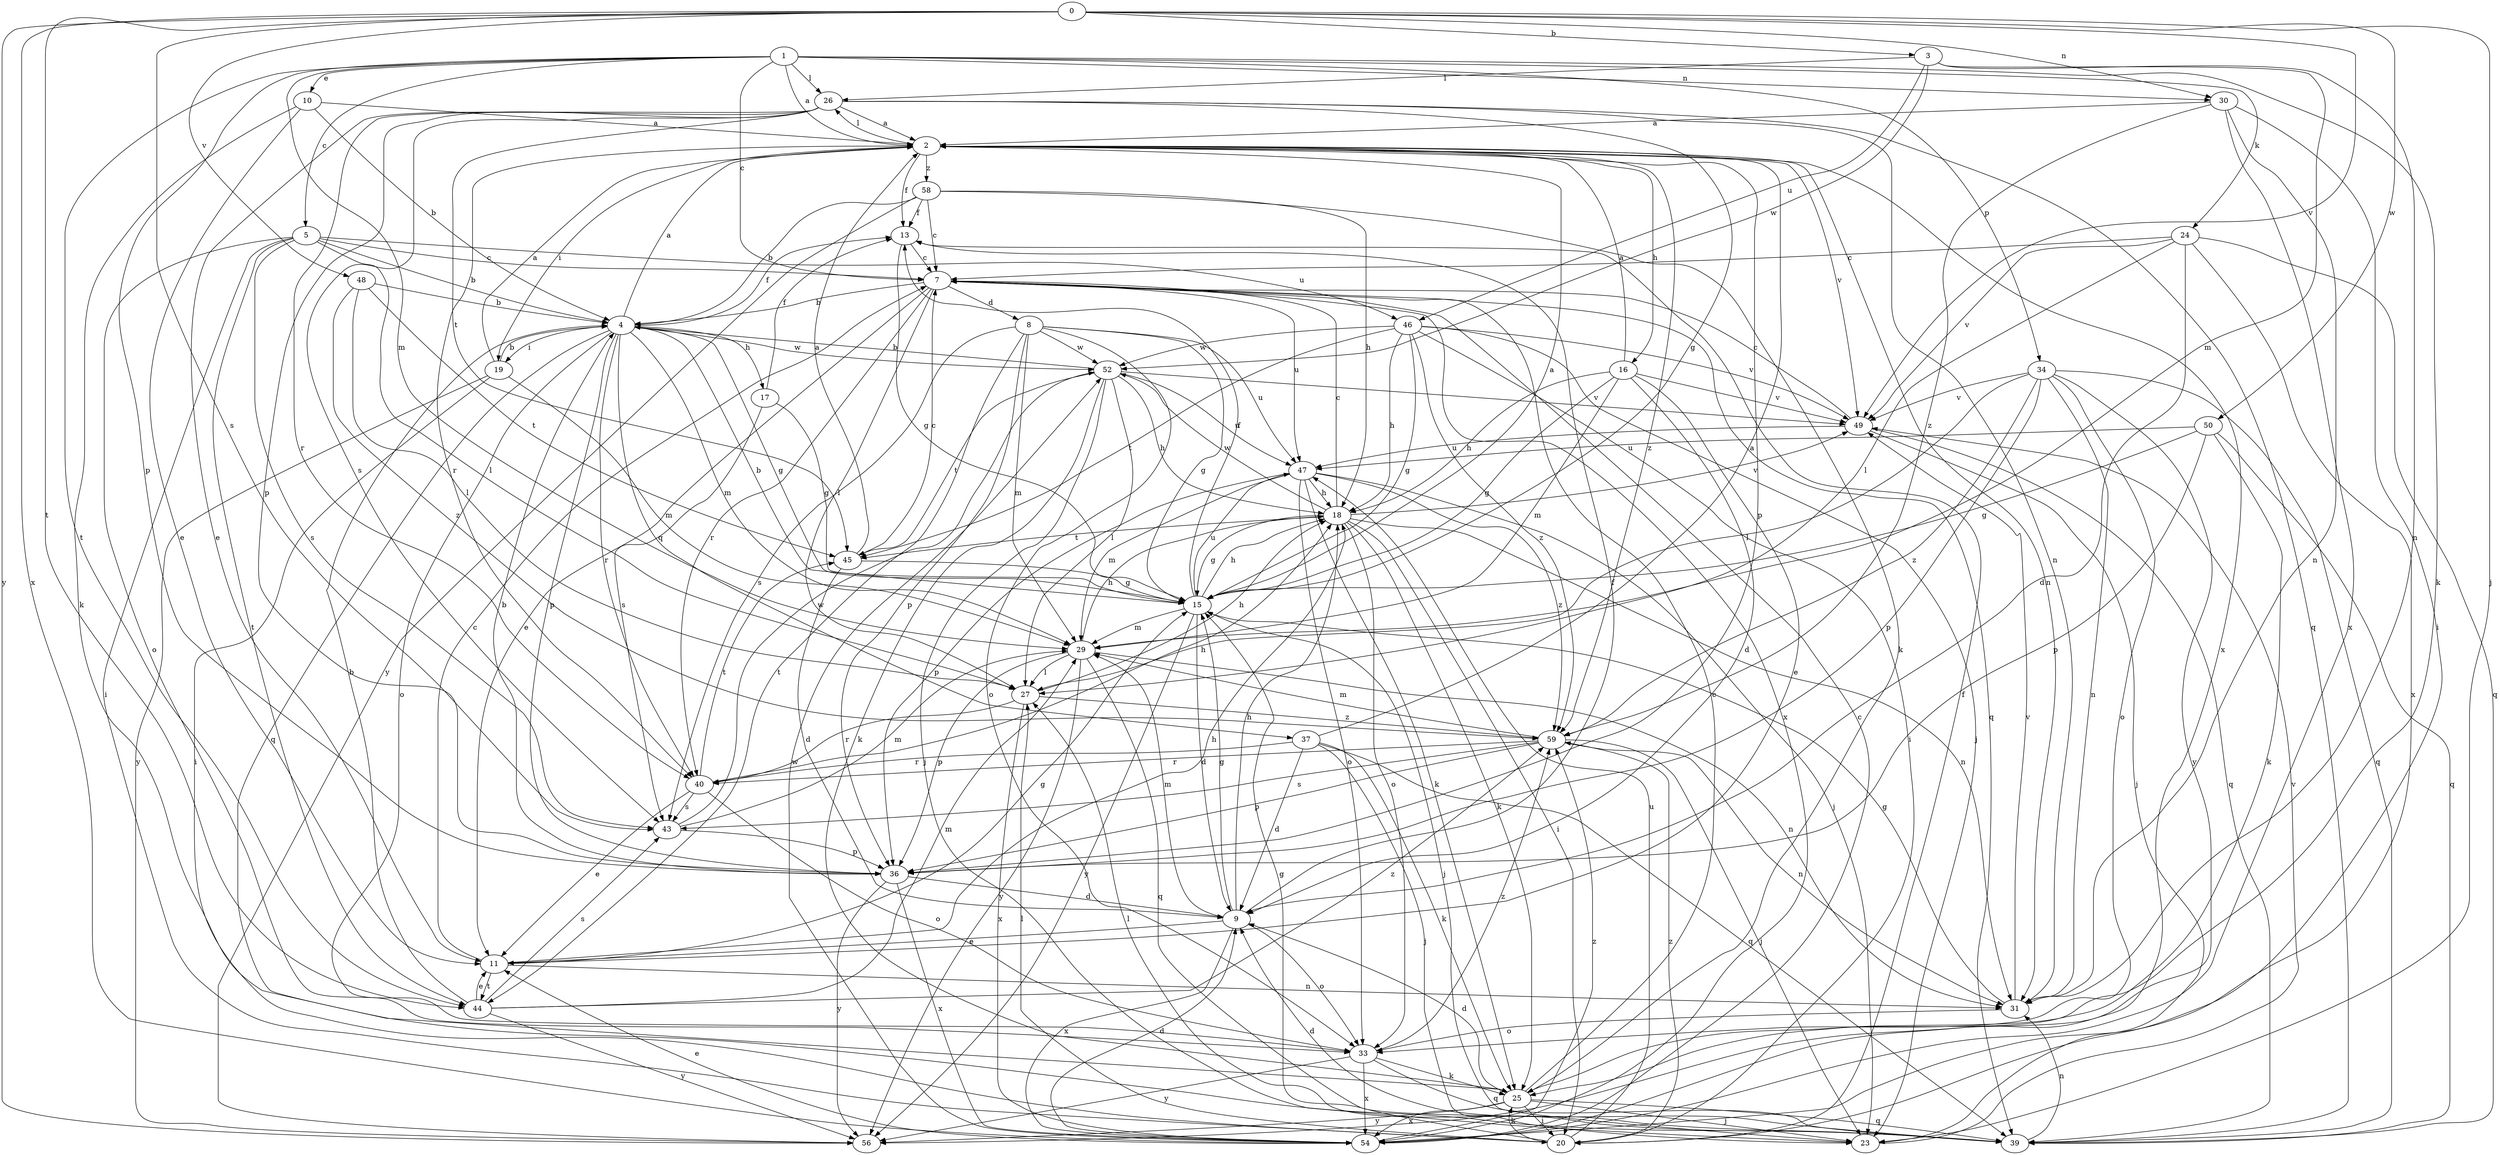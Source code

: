 strict digraph  {
0;
1;
2;
3;
4;
5;
7;
8;
9;
10;
11;
13;
15;
16;
17;
18;
19;
20;
23;
24;
25;
26;
27;
29;
30;
31;
33;
34;
36;
37;
39;
40;
43;
44;
45;
46;
47;
48;
49;
50;
52;
54;
56;
58;
59;
0 -> 3  [label=b];
0 -> 23  [label=j];
0 -> 30  [label=n];
0 -> 43  [label=s];
0 -> 44  [label=t];
0 -> 48  [label=v];
0 -> 49  [label=v];
0 -> 50  [label=w];
0 -> 54  [label=x];
0 -> 56  [label=y];
1 -> 2  [label=a];
1 -> 5  [label=c];
1 -> 7  [label=c];
1 -> 10  [label=e];
1 -> 24  [label=k];
1 -> 25  [label=k];
1 -> 26  [label=l];
1 -> 29  [label=m];
1 -> 30  [label=n];
1 -> 34  [label=p];
1 -> 36  [label=p];
1 -> 44  [label=t];
2 -> 13  [label=f];
2 -> 16  [label=h];
2 -> 19  [label=i];
2 -> 26  [label=l];
2 -> 31  [label=n];
2 -> 36  [label=p];
2 -> 40  [label=r];
2 -> 49  [label=v];
2 -> 54  [label=x];
2 -> 58  [label=z];
2 -> 59  [label=z];
3 -> 26  [label=l];
3 -> 29  [label=m];
3 -> 31  [label=n];
3 -> 46  [label=u];
3 -> 52  [label=w];
4 -> 2  [label=a];
4 -> 13  [label=f];
4 -> 15  [label=g];
4 -> 17  [label=h];
4 -> 19  [label=i];
4 -> 29  [label=m];
4 -> 33  [label=o];
4 -> 36  [label=p];
4 -> 37  [label=q];
4 -> 39  [label=q];
4 -> 40  [label=r];
4 -> 52  [label=w];
5 -> 4  [label=b];
5 -> 7  [label=c];
5 -> 20  [label=i];
5 -> 27  [label=l];
5 -> 33  [label=o];
5 -> 43  [label=s];
5 -> 44  [label=t];
5 -> 46  [label=u];
7 -> 4  [label=b];
7 -> 8  [label=d];
7 -> 11  [label=e];
7 -> 27  [label=l];
7 -> 39  [label=q];
7 -> 40  [label=r];
7 -> 47  [label=u];
7 -> 54  [label=x];
8 -> 15  [label=g];
8 -> 29  [label=m];
8 -> 33  [label=o];
8 -> 36  [label=p];
8 -> 43  [label=s];
8 -> 44  [label=t];
8 -> 47  [label=u];
8 -> 52  [label=w];
9 -> 11  [label=e];
9 -> 13  [label=f];
9 -> 15  [label=g];
9 -> 18  [label=h];
9 -> 29  [label=m];
9 -> 33  [label=o];
9 -> 54  [label=x];
10 -> 2  [label=a];
10 -> 4  [label=b];
10 -> 11  [label=e];
10 -> 25  [label=k];
11 -> 7  [label=c];
11 -> 15  [label=g];
11 -> 18  [label=h];
11 -> 31  [label=n];
11 -> 44  [label=t];
13 -> 7  [label=c];
13 -> 15  [label=g];
15 -> 2  [label=a];
15 -> 4  [label=b];
15 -> 9  [label=d];
15 -> 13  [label=f];
15 -> 18  [label=h];
15 -> 23  [label=j];
15 -> 29  [label=m];
15 -> 47  [label=u];
15 -> 56  [label=y];
16 -> 2  [label=a];
16 -> 9  [label=d];
16 -> 11  [label=e];
16 -> 15  [label=g];
16 -> 18  [label=h];
16 -> 29  [label=m];
16 -> 49  [label=v];
17 -> 13  [label=f];
17 -> 15  [label=g];
17 -> 43  [label=s];
18 -> 7  [label=c];
18 -> 15  [label=g];
18 -> 20  [label=i];
18 -> 25  [label=k];
18 -> 31  [label=n];
18 -> 33  [label=o];
18 -> 45  [label=t];
18 -> 49  [label=v];
18 -> 52  [label=w];
19 -> 2  [label=a];
19 -> 4  [label=b];
19 -> 20  [label=i];
19 -> 29  [label=m];
19 -> 56  [label=y];
20 -> 13  [label=f];
20 -> 15  [label=g];
20 -> 25  [label=k];
20 -> 27  [label=l];
20 -> 47  [label=u];
20 -> 59  [label=z];
23 -> 49  [label=v];
24 -> 7  [label=c];
24 -> 9  [label=d];
24 -> 27  [label=l];
24 -> 39  [label=q];
24 -> 49  [label=v];
24 -> 54  [label=x];
25 -> 7  [label=c];
25 -> 9  [label=d];
25 -> 20  [label=i];
25 -> 23  [label=j];
25 -> 39  [label=q];
25 -> 54  [label=x];
25 -> 56  [label=y];
26 -> 2  [label=a];
26 -> 11  [label=e];
26 -> 15  [label=g];
26 -> 31  [label=n];
26 -> 36  [label=p];
26 -> 39  [label=q];
26 -> 40  [label=r];
26 -> 43  [label=s];
26 -> 45  [label=t];
27 -> 18  [label=h];
27 -> 40  [label=r];
27 -> 54  [label=x];
27 -> 59  [label=z];
29 -> 18  [label=h];
29 -> 27  [label=l];
29 -> 31  [label=n];
29 -> 36  [label=p];
29 -> 39  [label=q];
29 -> 56  [label=y];
30 -> 2  [label=a];
30 -> 20  [label=i];
30 -> 31  [label=n];
30 -> 54  [label=x];
30 -> 59  [label=z];
31 -> 15  [label=g];
31 -> 33  [label=o];
31 -> 49  [label=v];
33 -> 25  [label=k];
33 -> 39  [label=q];
33 -> 54  [label=x];
33 -> 56  [label=y];
33 -> 59  [label=z];
34 -> 27  [label=l];
34 -> 31  [label=n];
34 -> 33  [label=o];
34 -> 36  [label=p];
34 -> 39  [label=q];
34 -> 49  [label=v];
34 -> 56  [label=y];
34 -> 59  [label=z];
36 -> 4  [label=b];
36 -> 9  [label=d];
36 -> 54  [label=x];
36 -> 56  [label=y];
37 -> 2  [label=a];
37 -> 9  [label=d];
37 -> 23  [label=j];
37 -> 25  [label=k];
37 -> 39  [label=q];
37 -> 40  [label=r];
39 -> 9  [label=d];
39 -> 27  [label=l];
39 -> 31  [label=n];
40 -> 11  [label=e];
40 -> 18  [label=h];
40 -> 33  [label=o];
40 -> 43  [label=s];
40 -> 45  [label=t];
43 -> 29  [label=m];
43 -> 36  [label=p];
43 -> 52  [label=w];
44 -> 4  [label=b];
44 -> 11  [label=e];
44 -> 29  [label=m];
44 -> 43  [label=s];
44 -> 56  [label=y];
44 -> 59  [label=z];
45 -> 2  [label=a];
45 -> 7  [label=c];
45 -> 9  [label=d];
45 -> 15  [label=g];
46 -> 15  [label=g];
46 -> 18  [label=h];
46 -> 20  [label=i];
46 -> 23  [label=j];
46 -> 45  [label=t];
46 -> 49  [label=v];
46 -> 52  [label=w];
46 -> 59  [label=z];
47 -> 18  [label=h];
47 -> 23  [label=j];
47 -> 25  [label=k];
47 -> 29  [label=m];
47 -> 33  [label=o];
47 -> 36  [label=p];
47 -> 59  [label=z];
48 -> 4  [label=b];
48 -> 27  [label=l];
48 -> 45  [label=t];
48 -> 59  [label=z];
49 -> 7  [label=c];
49 -> 23  [label=j];
49 -> 39  [label=q];
49 -> 47  [label=u];
50 -> 15  [label=g];
50 -> 25  [label=k];
50 -> 36  [label=p];
50 -> 39  [label=q];
50 -> 47  [label=u];
52 -> 4  [label=b];
52 -> 18  [label=h];
52 -> 23  [label=j];
52 -> 25  [label=k];
52 -> 27  [label=l];
52 -> 45  [label=t];
52 -> 47  [label=u];
52 -> 49  [label=v];
54 -> 7  [label=c];
54 -> 9  [label=d];
54 -> 11  [label=e];
54 -> 52  [label=w];
54 -> 59  [label=z];
58 -> 4  [label=b];
58 -> 7  [label=c];
58 -> 13  [label=f];
58 -> 18  [label=h];
58 -> 25  [label=k];
58 -> 56  [label=y];
59 -> 23  [label=j];
59 -> 29  [label=m];
59 -> 31  [label=n];
59 -> 36  [label=p];
59 -> 40  [label=r];
59 -> 43  [label=s];
}
